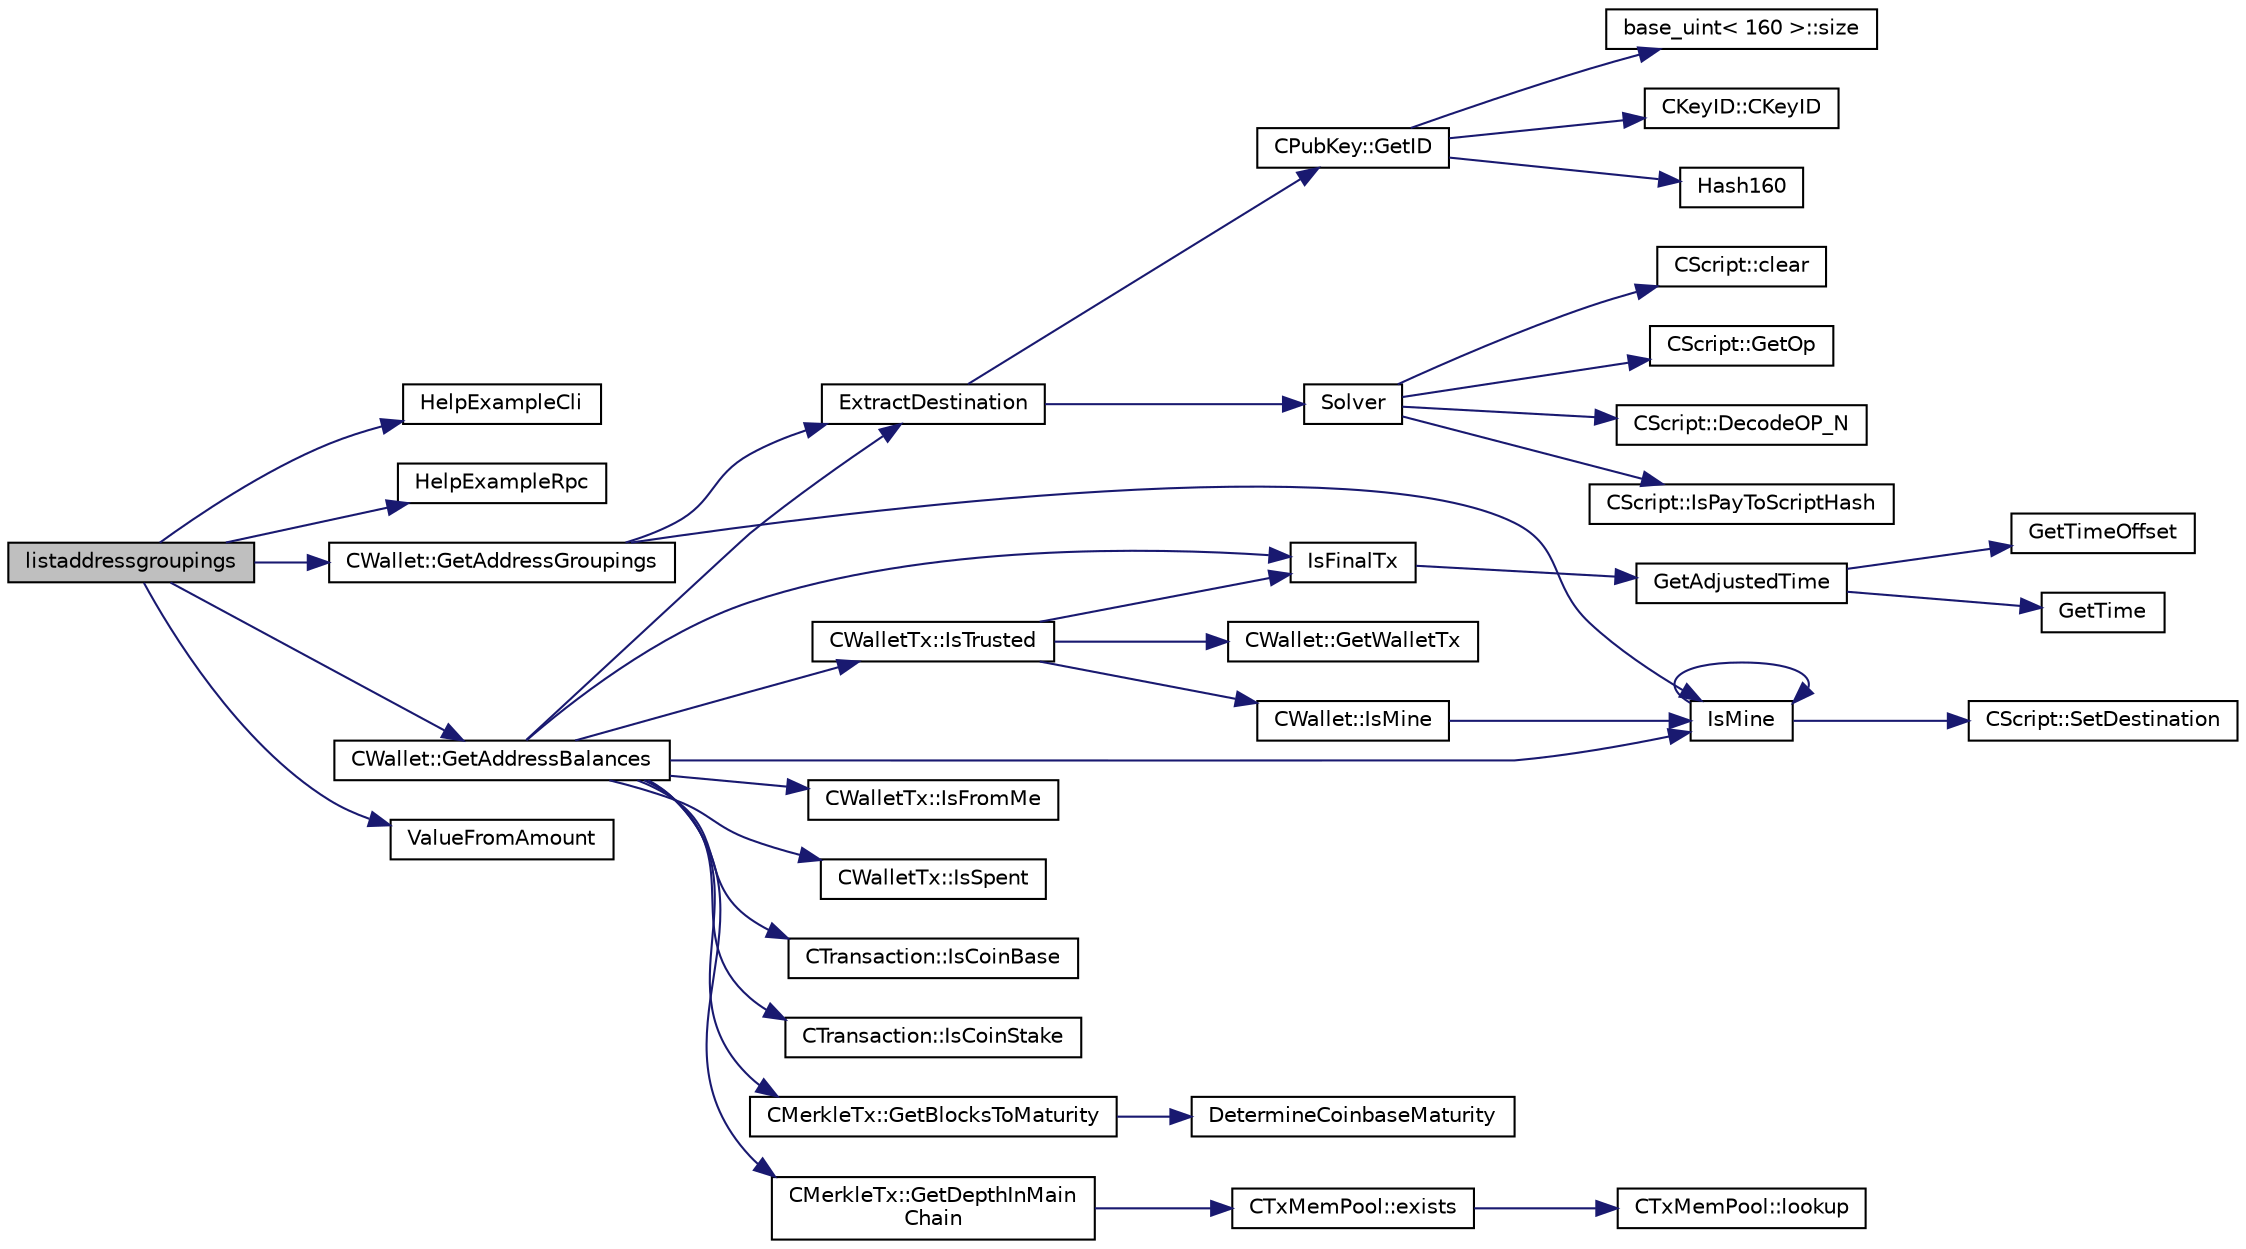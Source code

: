 digraph "listaddressgroupings"
{
  edge [fontname="Helvetica",fontsize="10",labelfontname="Helvetica",labelfontsize="10"];
  node [fontname="Helvetica",fontsize="10",shape=record];
  rankdir="LR";
  Node537 [label="listaddressgroupings",height=0.2,width=0.4,color="black", fillcolor="grey75", style="filled", fontcolor="black"];
  Node537 -> Node538 [color="midnightblue",fontsize="10",style="solid",fontname="Helvetica"];
  Node538 [label="HelpExampleCli",height=0.2,width=0.4,color="black", fillcolor="white", style="filled",URL="$d6/d76/rpcserver_8cpp.html#ac01ac6eab5467567ed0da106814e04ec"];
  Node537 -> Node539 [color="midnightblue",fontsize="10",style="solid",fontname="Helvetica"];
  Node539 [label="HelpExampleRpc",height=0.2,width=0.4,color="black", fillcolor="white", style="filled",URL="$d6/d76/rpcserver_8cpp.html#a06ea60e24e5a1053a14a11b1009bf9ef"];
  Node537 -> Node540 [color="midnightblue",fontsize="10",style="solid",fontname="Helvetica"];
  Node540 [label="CWallet::GetAddressBalances",height=0.2,width=0.4,color="black", fillcolor="white", style="filled",URL="$d2/de5/class_c_wallet.html#aadffdf5d0e2f2413cdcc2a39fc2e310d"];
  Node540 -> Node541 [color="midnightblue",fontsize="10",style="solid",fontname="Helvetica"];
  Node541 [label="IsFinalTx",height=0.2,width=0.4,color="black", fillcolor="white", style="filled",URL="$df/d0a/main_8cpp.html#adc332cd7ac94e639bb4239618341be19"];
  Node541 -> Node542 [color="midnightblue",fontsize="10",style="solid",fontname="Helvetica"];
  Node542 [label="GetAdjustedTime",height=0.2,width=0.4,color="black", fillcolor="white", style="filled",URL="$df/d2d/util_8cpp.html#a09f81b9c7650f898cf3cf305b87547e6"];
  Node542 -> Node543 [color="midnightblue",fontsize="10",style="solid",fontname="Helvetica"];
  Node543 [label="GetTime",height=0.2,width=0.4,color="black", fillcolor="white", style="filled",URL="$df/d2d/util_8cpp.html#a46fac5fba8ba905b5f9acb364f5d8c6f"];
  Node542 -> Node544 [color="midnightblue",fontsize="10",style="solid",fontname="Helvetica"];
  Node544 [label="GetTimeOffset",height=0.2,width=0.4,color="black", fillcolor="white", style="filled",URL="$df/d2d/util_8cpp.html#a50ca5344c75631267633f15cfe5e983e"];
  Node540 -> Node545 [color="midnightblue",fontsize="10",style="solid",fontname="Helvetica"];
  Node545 [label="CWalletTx::IsTrusted",height=0.2,width=0.4,color="black", fillcolor="white", style="filled",URL="$d6/d53/class_c_wallet_tx.html#a71efb0d5b5def8ae00a1d74b8741bfcb"];
  Node545 -> Node541 [color="midnightblue",fontsize="10",style="solid",fontname="Helvetica"];
  Node545 -> Node546 [color="midnightblue",fontsize="10",style="solid",fontname="Helvetica"];
  Node546 [label="CWallet::GetWalletTx",height=0.2,width=0.4,color="black", fillcolor="white", style="filled",URL="$d2/de5/class_c_wallet.html#ac496716bb889a5934fa27398aeb2330a"];
  Node545 -> Node547 [color="midnightblue",fontsize="10",style="solid",fontname="Helvetica"];
  Node547 [label="CWallet::IsMine",height=0.2,width=0.4,color="black", fillcolor="white", style="filled",URL="$d2/de5/class_c_wallet.html#a4eada57edc1c443564b8cc9b853d955c"];
  Node547 -> Node548 [color="midnightblue",fontsize="10",style="solid",fontname="Helvetica"];
  Node548 [label="IsMine",height=0.2,width=0.4,color="black", fillcolor="white", style="filled",URL="$dd/d0f/script_8cpp.html#adc59cf67d903c1ba1ef225561b85bfce"];
  Node548 -> Node549 [color="midnightblue",fontsize="10",style="solid",fontname="Helvetica"];
  Node549 [label="CScript::SetDestination",height=0.2,width=0.4,color="black", fillcolor="white", style="filled",URL="$d9/d4b/class_c_script.html#ad1b5a9077241aa06116040c4f1b7c31e"];
  Node548 -> Node548 [color="midnightblue",fontsize="10",style="solid",fontname="Helvetica"];
  Node540 -> Node550 [color="midnightblue",fontsize="10",style="solid",fontname="Helvetica"];
  Node550 [label="CTransaction::IsCoinBase",height=0.2,width=0.4,color="black", fillcolor="white", style="filled",URL="$df/d43/class_c_transaction.html#a96256e8ac1bf79ad9c057e48c41132dd"];
  Node540 -> Node551 [color="midnightblue",fontsize="10",style="solid",fontname="Helvetica"];
  Node551 [label="CTransaction::IsCoinStake",height=0.2,width=0.4,color="black", fillcolor="white", style="filled",URL="$df/d43/class_c_transaction.html#ace4278a41a296d40dcf5fb2b9cf007ec"];
  Node540 -> Node552 [color="midnightblue",fontsize="10",style="solid",fontname="Helvetica"];
  Node552 [label="CMerkleTx::GetBlocksToMaturity",height=0.2,width=0.4,color="black", fillcolor="white", style="filled",URL="$d1/dff/class_c_merkle_tx.html#a69ebd437f7b44169659c3527fe73b6ab"];
  Node552 -> Node553 [color="midnightblue",fontsize="10",style="solid",fontname="Helvetica"];
  Node553 [label="DetermineCoinbaseMaturity",height=0.2,width=0.4,color="black", fillcolor="white", style="filled",URL="$d1/d08/proofs_8cpp.html#a97478c8207cae73889a6b1fbbc3c67e3",tooltip="Determine Coinbase Maturity (generally not a good idea - done so to increase speed) ..."];
  Node540 -> Node554 [color="midnightblue",fontsize="10",style="solid",fontname="Helvetica"];
  Node554 [label="CMerkleTx::GetDepthInMain\lChain",height=0.2,width=0.4,color="black", fillcolor="white", style="filled",URL="$d1/dff/class_c_merkle_tx.html#a887a9f1a0b7fc64b43e42cec76b38ef9"];
  Node554 -> Node555 [color="midnightblue",fontsize="10",style="solid",fontname="Helvetica"];
  Node555 [label="CTxMemPool::exists",height=0.2,width=0.4,color="black", fillcolor="white", style="filled",URL="$db/d98/class_c_tx_mem_pool.html#a8b7a13b5289ab839d4460f41a7da9789"];
  Node555 -> Node556 [color="midnightblue",fontsize="10",style="solid",fontname="Helvetica"];
  Node556 [label="CTxMemPool::lookup",height=0.2,width=0.4,color="black", fillcolor="white", style="filled",URL="$db/d98/class_c_tx_mem_pool.html#ad6d9966cdeb4b6586f7186e709b4e77e"];
  Node540 -> Node557 [color="midnightblue",fontsize="10",style="solid",fontname="Helvetica"];
  Node557 [label="CWalletTx::IsFromMe",height=0.2,width=0.4,color="black", fillcolor="white", style="filled",URL="$d6/d53/class_c_wallet_tx.html#a4b4fdec025af8171852c3eece1c2508f"];
  Node540 -> Node548 [color="midnightblue",fontsize="10",style="solid",fontname="Helvetica"];
  Node540 -> Node558 [color="midnightblue",fontsize="10",style="solid",fontname="Helvetica"];
  Node558 [label="ExtractDestination",height=0.2,width=0.4,color="black", fillcolor="white", style="filled",URL="$dd/d0f/script_8cpp.html#a951f7e601746ae076afdf3169ecca2fc"];
  Node558 -> Node559 [color="midnightblue",fontsize="10",style="solid",fontname="Helvetica"];
  Node559 [label="Solver",height=0.2,width=0.4,color="black", fillcolor="white", style="filled",URL="$dd/d0f/script_8cpp.html#a6ee6be50bff44464e905680c6fcee6dc"];
  Node559 -> Node560 [color="midnightblue",fontsize="10",style="solid",fontname="Helvetica"];
  Node560 [label="CScript::IsPayToScriptHash",height=0.2,width=0.4,color="black", fillcolor="white", style="filled",URL="$d9/d4b/class_c_script.html#a0c3729c606d318923dc06f95d85a0971"];
  Node559 -> Node561 [color="midnightblue",fontsize="10",style="solid",fontname="Helvetica"];
  Node561 [label="CScript::clear",height=0.2,width=0.4,color="black", fillcolor="white", style="filled",URL="$d9/d4b/class_c_script.html#a7b2baf842621f07c4939408acf63377c"];
  Node559 -> Node562 [color="midnightblue",fontsize="10",style="solid",fontname="Helvetica"];
  Node562 [label="CScript::GetOp",height=0.2,width=0.4,color="black", fillcolor="white", style="filled",URL="$d9/d4b/class_c_script.html#a94635ed93d8d244ec3acfa83f9ecfe5f"];
  Node559 -> Node563 [color="midnightblue",fontsize="10",style="solid",fontname="Helvetica"];
  Node563 [label="CScript::DecodeOP_N",height=0.2,width=0.4,color="black", fillcolor="white", style="filled",URL="$d9/d4b/class_c_script.html#a7f975fca06b3e9a17da8ba23c7647e2e"];
  Node558 -> Node564 [color="midnightblue",fontsize="10",style="solid",fontname="Helvetica"];
  Node564 [label="CPubKey::GetID",height=0.2,width=0.4,color="black", fillcolor="white", style="filled",URL="$da/d4e/class_c_pub_key.html#a2675f7e6f72eff68e7a5227289feb021"];
  Node564 -> Node565 [color="midnightblue",fontsize="10",style="solid",fontname="Helvetica"];
  Node565 [label="CKeyID::CKeyID",height=0.2,width=0.4,color="black", fillcolor="white", style="filled",URL="$dd/d88/class_c_key_i_d.html#a01dbd3c37820a2ffe89d106c6a7cf53d"];
  Node564 -> Node566 [color="midnightblue",fontsize="10",style="solid",fontname="Helvetica"];
  Node566 [label="Hash160",height=0.2,width=0.4,color="black", fillcolor="white", style="filled",URL="$db/dfb/hash_8h.html#a4490f70ddae16e9e48460a0416a48a6b"];
  Node564 -> Node567 [color="midnightblue",fontsize="10",style="solid",fontname="Helvetica"];
  Node567 [label="base_uint\< 160 \>::size",height=0.2,width=0.4,color="black", fillcolor="white", style="filled",URL="$da/df7/classbase__uint.html#a1f49b034e686269601ea89b0319b8004"];
  Node540 -> Node568 [color="midnightblue",fontsize="10",style="solid",fontname="Helvetica"];
  Node568 [label="CWalletTx::IsSpent",height=0.2,width=0.4,color="black", fillcolor="white", style="filled",URL="$d6/d53/class_c_wallet_tx.html#a6b01c779a9ddc9d3554b7ec1b770f512"];
  Node537 -> Node569 [color="midnightblue",fontsize="10",style="solid",fontname="Helvetica"];
  Node569 [label="CWallet::GetAddressGroupings",height=0.2,width=0.4,color="black", fillcolor="white", style="filled",URL="$d2/de5/class_c_wallet.html#a8eacbac6ad3697d90b98dfe02632f8ef"];
  Node569 -> Node548 [color="midnightblue",fontsize="10",style="solid",fontname="Helvetica"];
  Node569 -> Node558 [color="midnightblue",fontsize="10",style="solid",fontname="Helvetica"];
  Node537 -> Node570 [color="midnightblue",fontsize="10",style="solid",fontname="Helvetica"];
  Node570 [label="ValueFromAmount",height=0.2,width=0.4,color="black", fillcolor="white", style="filled",URL="$d6/d76/rpcserver_8cpp.html#a577ce17add6d7e837a6e0653f8c048a1"];
}
